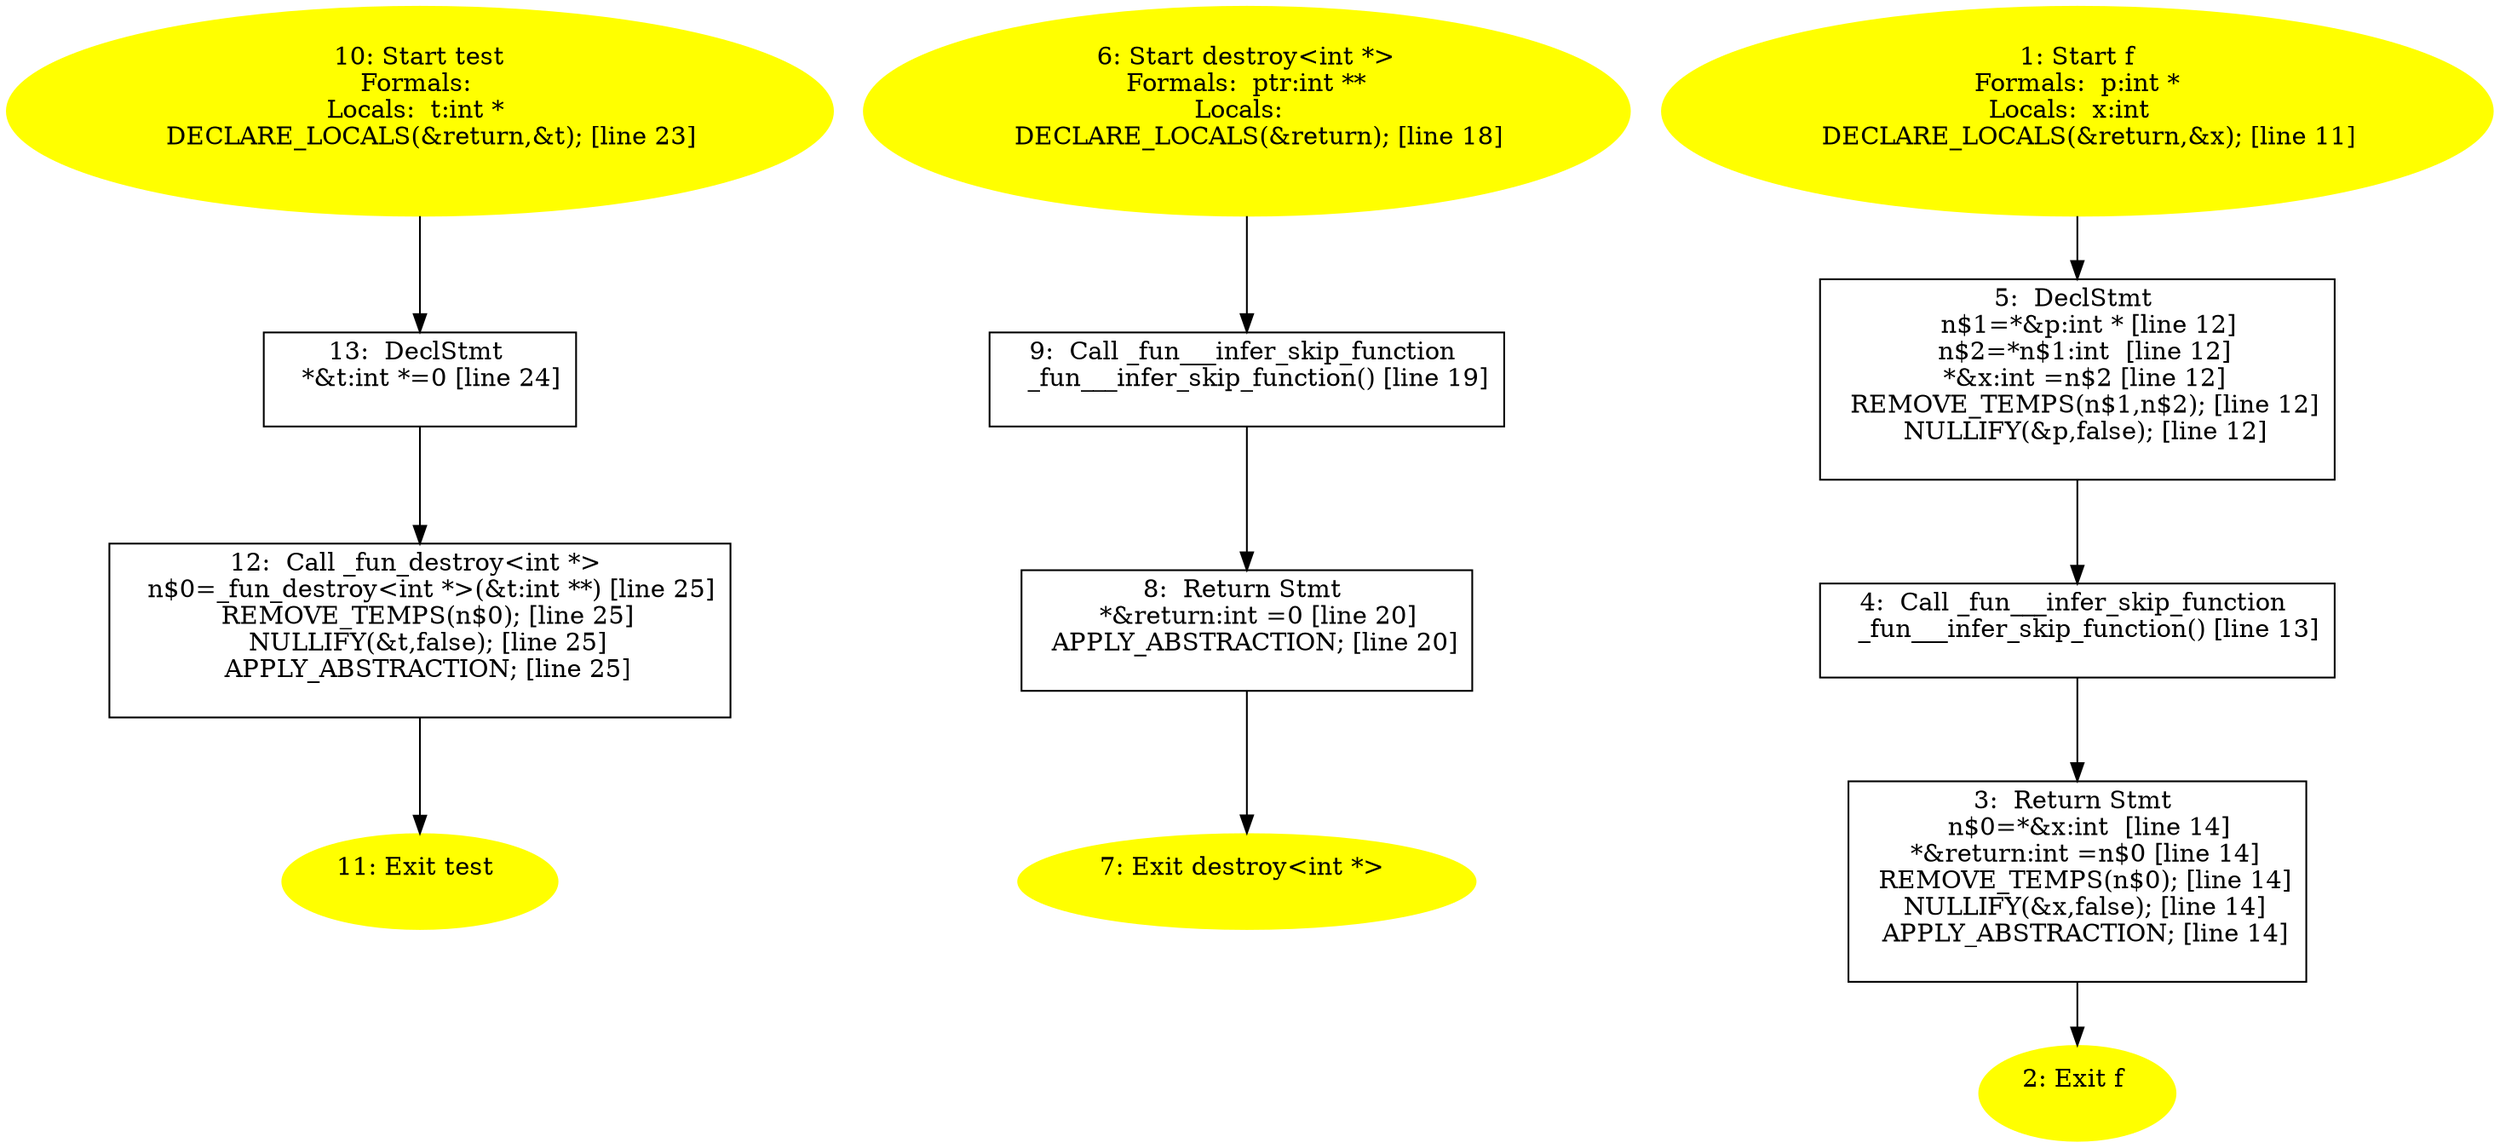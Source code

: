 digraph iCFG {
13 [label="13:  DeclStmt \n   *&t:int *=0 [line 24]\n " shape="box"]
	

	 13 -> 12 ;
12 [label="12:  Call _fun_destroy<int *> \n   n$0=_fun_destroy<int *>(&t:int **) [line 25]\n  REMOVE_TEMPS(n$0); [line 25]\n  NULLIFY(&t,false); [line 25]\n  APPLY_ABSTRACTION; [line 25]\n " shape="box"]
	

	 12 -> 11 ;
11 [label="11: Exit test \n  " color=yellow style=filled]
	

10 [label="10: Start test\nFormals: \nLocals:  t:int * \n   DECLARE_LOCALS(&return,&t); [line 23]\n " color=yellow style=filled]
	

	 10 -> 13 ;
9 [label="9:  Call _fun___infer_skip_function \n   _fun___infer_skip_function() [line 19]\n " shape="box"]
	

	 9 -> 8 ;
8 [label="8:  Return Stmt \n   *&return:int =0 [line 20]\n  APPLY_ABSTRACTION; [line 20]\n " shape="box"]
	

	 8 -> 7 ;
7 [label="7: Exit destroy<int *> \n  " color=yellow style=filled]
	

6 [label="6: Start destroy<int *>\nFormals:  ptr:int **\nLocals:  \n   DECLARE_LOCALS(&return); [line 18]\n " color=yellow style=filled]
	

	 6 -> 9 ;
5 [label="5:  DeclStmt \n   n$1=*&p:int * [line 12]\n  n$2=*n$1:int  [line 12]\n  *&x:int =n$2 [line 12]\n  REMOVE_TEMPS(n$1,n$2); [line 12]\n  NULLIFY(&p,false); [line 12]\n " shape="box"]
	

	 5 -> 4 ;
4 [label="4:  Call _fun___infer_skip_function \n   _fun___infer_skip_function() [line 13]\n " shape="box"]
	

	 4 -> 3 ;
3 [label="3:  Return Stmt \n   n$0=*&x:int  [line 14]\n  *&return:int =n$0 [line 14]\n  REMOVE_TEMPS(n$0); [line 14]\n  NULLIFY(&x,false); [line 14]\n  APPLY_ABSTRACTION; [line 14]\n " shape="box"]
	

	 3 -> 2 ;
2 [label="2: Exit f \n  " color=yellow style=filled]
	

1 [label="1: Start f\nFormals:  p:int *\nLocals:  x:int  \n   DECLARE_LOCALS(&return,&x); [line 11]\n " color=yellow style=filled]
	

	 1 -> 5 ;
}
